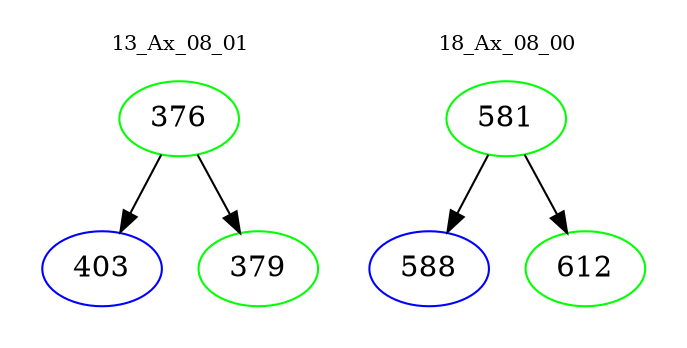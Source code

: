digraph{
subgraph cluster_0 {
color = white
label = "13_Ax_08_01";
fontsize=10;
T0_376 [label="376", color="green"]
T0_376 -> T0_403 [color="black"]
T0_403 [label="403", color="blue"]
T0_376 -> T0_379 [color="black"]
T0_379 [label="379", color="green"]
}
subgraph cluster_1 {
color = white
label = "18_Ax_08_00";
fontsize=10;
T1_581 [label="581", color="green"]
T1_581 -> T1_588 [color="black"]
T1_588 [label="588", color="blue"]
T1_581 -> T1_612 [color="black"]
T1_612 [label="612", color="green"]
}
}
